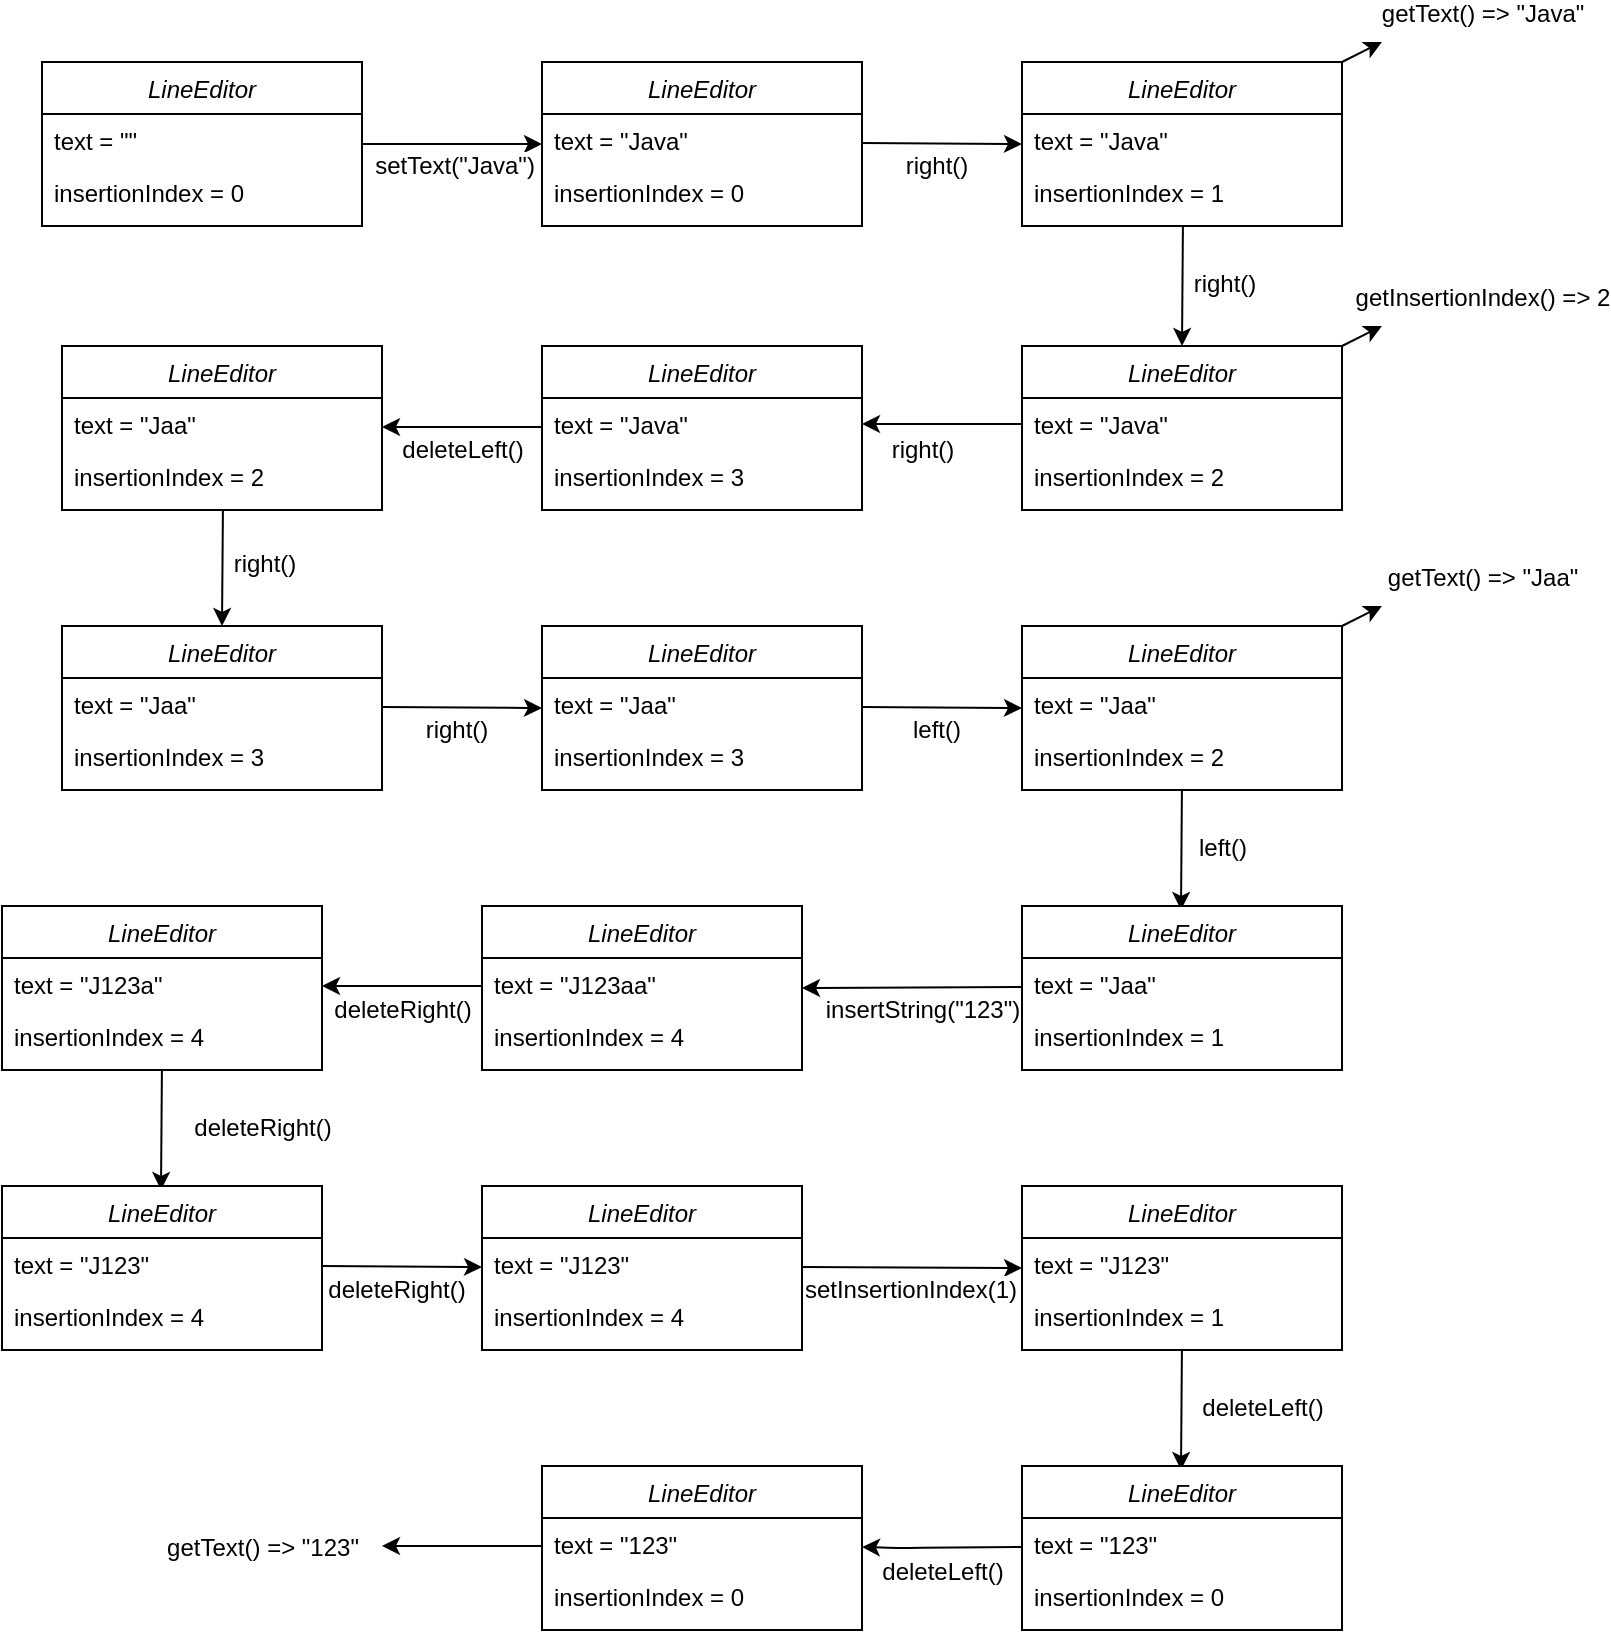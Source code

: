 <mxfile version="12.5.4" type="device"><diagram id="C5RBs43oDa-KdzZeNtuy" name="Page-1"><mxGraphModel dx="828" dy="459" grid="1" gridSize="10" guides="1" tooltips="1" connect="1" arrows="1" fold="1" page="1" pageScale="1" pageWidth="827" pageHeight="1169" math="0" shadow="0"><root><mxCell id="WIyWlLk6GJQsqaUBKTNV-0"/><mxCell id="WIyWlLk6GJQsqaUBKTNV-1" parent="WIyWlLk6GJQsqaUBKTNV-0"/><mxCell id="zkfFHV4jXpPFQw0GAbJ--0" value="LineEditor" style="swimlane;fontStyle=2;align=center;verticalAlign=top;childLayout=stackLayout;horizontal=1;startSize=26;horizontalStack=0;resizeParent=1;resizeLast=0;collapsible=1;marginBottom=0;rounded=0;shadow=0;strokeWidth=1;" parent="WIyWlLk6GJQsqaUBKTNV-1" vertex="1"><mxGeometry x="70" y="38" width="160" height="82" as="geometry"><mxRectangle x="230" y="140" width="160" height="26" as="alternateBounds"/></mxGeometry></mxCell><mxCell id="zkfFHV4jXpPFQw0GAbJ--1" value="text = &quot;&quot;" style="text;align=left;verticalAlign=top;spacingLeft=4;spacingRight=4;overflow=hidden;rotatable=0;points=[[0,0.5],[1,0.5]];portConstraint=eastwest;" parent="zkfFHV4jXpPFQw0GAbJ--0" vertex="1"><mxGeometry y="26" width="160" height="26" as="geometry"/></mxCell><mxCell id="zkfFHV4jXpPFQw0GAbJ--2" value="insertionIndex = 0" style="text;align=left;verticalAlign=top;spacingLeft=4;spacingRight=4;overflow=hidden;rotatable=0;points=[[0,0.5],[1,0.5]];portConstraint=eastwest;rounded=0;shadow=0;html=0;" parent="zkfFHV4jXpPFQw0GAbJ--0" vertex="1"><mxGeometry y="52" width="160" height="26" as="geometry"/></mxCell><mxCell id="HQ1zm5cCcjOTOT9mQsfW-100" value="" style="endArrow=classic;html=1;" edge="1" parent="WIyWlLk6GJQsqaUBKTNV-1"><mxGeometry width="50" height="50" relative="1" as="geometry"><mxPoint x="230" y="79" as="sourcePoint"/><mxPoint x="320" y="79" as="targetPoint"/></mxGeometry></mxCell><mxCell id="HQ1zm5cCcjOTOT9mQsfW-101" value="setText(&quot;Java&quot;)" style="text;html=1;align=center;verticalAlign=middle;resizable=0;points=[];labelBackgroundColor=#ffffff;" vertex="1" connectable="0" parent="HQ1zm5cCcjOTOT9mQsfW-100"><mxGeometry x="0.22" y="-4" relative="1" as="geometry"><mxPoint x="-9" y="7" as="offset"/></mxGeometry></mxCell><mxCell id="HQ1zm5cCcjOTOT9mQsfW-128" value="LineEditor" style="swimlane;fontStyle=2;align=center;verticalAlign=top;childLayout=stackLayout;horizontal=1;startSize=26;horizontalStack=0;resizeParent=1;resizeLast=0;collapsible=1;marginBottom=0;rounded=0;shadow=0;strokeWidth=1;" vertex="1" parent="WIyWlLk6GJQsqaUBKTNV-1"><mxGeometry x="320" y="38" width="160" height="82" as="geometry"><mxRectangle x="230" y="140" width="160" height="26" as="alternateBounds"/></mxGeometry></mxCell><mxCell id="HQ1zm5cCcjOTOT9mQsfW-129" value="text = &quot;Java&quot;" style="text;align=left;verticalAlign=top;spacingLeft=4;spacingRight=4;overflow=hidden;rotatable=0;points=[[0,0.5],[1,0.5]];portConstraint=eastwest;" vertex="1" parent="HQ1zm5cCcjOTOT9mQsfW-128"><mxGeometry y="26" width="160" height="26" as="geometry"/></mxCell><mxCell id="HQ1zm5cCcjOTOT9mQsfW-130" value="insertionIndex = 0" style="text;align=left;verticalAlign=top;spacingLeft=4;spacingRight=4;overflow=hidden;rotatable=0;points=[[0,0.5],[1,0.5]];portConstraint=eastwest;rounded=0;shadow=0;html=0;" vertex="1" parent="HQ1zm5cCcjOTOT9mQsfW-128"><mxGeometry y="52" width="160" height="26" as="geometry"/></mxCell><mxCell id="HQ1zm5cCcjOTOT9mQsfW-131" value="" style="endArrow=classic;html=1;exitX=1;exitY=0.231;exitDx=0;exitDy=0;exitPerimeter=0;" edge="1" parent="WIyWlLk6GJQsqaUBKTNV-1"><mxGeometry width="50" height="50" relative="1" as="geometry"><mxPoint x="480" y="78.496" as="sourcePoint"/><mxPoint x="560" y="79" as="targetPoint"/></mxGeometry></mxCell><mxCell id="HQ1zm5cCcjOTOT9mQsfW-132" value="right()" style="text;html=1;align=center;verticalAlign=middle;resizable=0;points=[];labelBackgroundColor=#ffffff;" vertex="1" connectable="0" parent="HQ1zm5cCcjOTOT9mQsfW-131"><mxGeometry x="0.22" y="-4" relative="1" as="geometry"><mxPoint x="-11.99" y="7.19" as="offset"/></mxGeometry></mxCell><mxCell id="HQ1zm5cCcjOTOT9mQsfW-133" value="LineEditor" style="swimlane;fontStyle=2;align=center;verticalAlign=top;childLayout=stackLayout;horizontal=1;startSize=26;horizontalStack=0;resizeParent=1;resizeLast=0;collapsible=1;marginBottom=0;rounded=0;shadow=0;strokeWidth=1;" vertex="1" parent="WIyWlLk6GJQsqaUBKTNV-1"><mxGeometry x="560" y="38" width="160" height="82" as="geometry"><mxRectangle x="230" y="140" width="160" height="26" as="alternateBounds"/></mxGeometry></mxCell><mxCell id="HQ1zm5cCcjOTOT9mQsfW-134" value="text = &quot;Java&quot;" style="text;align=left;verticalAlign=top;spacingLeft=4;spacingRight=4;overflow=hidden;rotatable=0;points=[[0,0.5],[1,0.5]];portConstraint=eastwest;" vertex="1" parent="HQ1zm5cCcjOTOT9mQsfW-133"><mxGeometry y="26" width="160" height="26" as="geometry"/></mxCell><mxCell id="HQ1zm5cCcjOTOT9mQsfW-135" value="insertionIndex = 1" style="text;align=left;verticalAlign=top;spacingLeft=4;spacingRight=4;overflow=hidden;rotatable=0;points=[[0,0.5],[1,0.5]];portConstraint=eastwest;rounded=0;shadow=0;html=0;" vertex="1" parent="HQ1zm5cCcjOTOT9mQsfW-133"><mxGeometry y="52" width="160" height="26" as="geometry"/></mxCell><mxCell id="HQ1zm5cCcjOTOT9mQsfW-136" value="" style="endArrow=classic;html=1;exitX=0.506;exitY=1.077;exitDx=0;exitDy=0;exitPerimeter=0;entryX=0.5;entryY=0;entryDx=0;entryDy=0;" edge="1" parent="WIyWlLk6GJQsqaUBKTNV-1" target="HQ1zm5cCcjOTOT9mQsfW-138"><mxGeometry width="50" height="50" relative="1" as="geometry"><mxPoint x="640.46" y="120.002" as="sourcePoint"/><mxPoint x="640" y="182" as="targetPoint"/></mxGeometry></mxCell><mxCell id="HQ1zm5cCcjOTOT9mQsfW-137" value="right()" style="text;html=1;align=center;verticalAlign=middle;resizable=0;points=[];labelBackgroundColor=#ffffff;" vertex="1" connectable="0" parent="HQ1zm5cCcjOTOT9mQsfW-136"><mxGeometry x="0.42" y="-1" relative="1" as="geometry"><mxPoint x="21.22" y="-13.98" as="offset"/></mxGeometry></mxCell><mxCell id="HQ1zm5cCcjOTOT9mQsfW-138" value="LineEditor" style="swimlane;fontStyle=2;align=center;verticalAlign=top;childLayout=stackLayout;horizontal=1;startSize=26;horizontalStack=0;resizeParent=1;resizeLast=0;collapsible=1;marginBottom=0;rounded=0;shadow=0;strokeWidth=1;" vertex="1" parent="WIyWlLk6GJQsqaUBKTNV-1"><mxGeometry x="560" y="180" width="160" height="82" as="geometry"><mxRectangle x="230" y="140" width="160" height="26" as="alternateBounds"/></mxGeometry></mxCell><mxCell id="HQ1zm5cCcjOTOT9mQsfW-139" value="text = &quot;Java&quot;" style="text;align=left;verticalAlign=top;spacingLeft=4;spacingRight=4;overflow=hidden;rotatable=0;points=[[0,0.5],[1,0.5]];portConstraint=eastwest;" vertex="1" parent="HQ1zm5cCcjOTOT9mQsfW-138"><mxGeometry y="26" width="160" height="26" as="geometry"/></mxCell><mxCell id="HQ1zm5cCcjOTOT9mQsfW-140" value="insertionIndex = 2" style="text;align=left;verticalAlign=top;spacingLeft=4;spacingRight=4;overflow=hidden;rotatable=0;points=[[0,0.5],[1,0.5]];portConstraint=eastwest;rounded=0;shadow=0;html=0;" vertex="1" parent="HQ1zm5cCcjOTOT9mQsfW-138"><mxGeometry y="52" width="160" height="26" as="geometry"/></mxCell><mxCell id="HQ1zm5cCcjOTOT9mQsfW-141" value="" style="endArrow=classic;html=1;exitX=0;exitY=0.5;exitDx=0;exitDy=0;entryX=1;entryY=0.5;entryDx=0;entryDy=0;" edge="1" parent="WIyWlLk6GJQsqaUBKTNV-1" source="HQ1zm5cCcjOTOT9mQsfW-139" target="HQ1zm5cCcjOTOT9mQsfW-144"><mxGeometry width="50" height="50" relative="1" as="geometry"><mxPoint x="440" y="159.996" as="sourcePoint"/><mxPoint x="520" y="170" as="targetPoint"/></mxGeometry></mxCell><mxCell id="HQ1zm5cCcjOTOT9mQsfW-142" value="right()" style="text;html=1;align=center;verticalAlign=middle;resizable=0;points=[];labelBackgroundColor=#ffffff;" vertex="1" connectable="0" parent="HQ1zm5cCcjOTOT9mQsfW-141"><mxGeometry x="0.22" y="-4" relative="1" as="geometry"><mxPoint x="-0.95" y="16.39" as="offset"/></mxGeometry></mxCell><mxCell id="HQ1zm5cCcjOTOT9mQsfW-143" value="LineEditor" style="swimlane;fontStyle=2;align=center;verticalAlign=top;childLayout=stackLayout;horizontal=1;startSize=26;horizontalStack=0;resizeParent=1;resizeLast=0;collapsible=1;marginBottom=0;rounded=0;shadow=0;strokeWidth=1;" vertex="1" parent="WIyWlLk6GJQsqaUBKTNV-1"><mxGeometry x="320" y="180" width="160" height="82" as="geometry"><mxRectangle x="230" y="140" width="160" height="26" as="alternateBounds"/></mxGeometry></mxCell><mxCell id="HQ1zm5cCcjOTOT9mQsfW-144" value="text = &quot;Java&quot;" style="text;align=left;verticalAlign=top;spacingLeft=4;spacingRight=4;overflow=hidden;rotatable=0;points=[[0,0.5],[1,0.5]];portConstraint=eastwest;" vertex="1" parent="HQ1zm5cCcjOTOT9mQsfW-143"><mxGeometry y="26" width="160" height="26" as="geometry"/></mxCell><mxCell id="HQ1zm5cCcjOTOT9mQsfW-145" value="insertionIndex = 3" style="text;align=left;verticalAlign=top;spacingLeft=4;spacingRight=4;overflow=hidden;rotatable=0;points=[[0,0.5],[1,0.5]];portConstraint=eastwest;rounded=0;shadow=0;html=0;" vertex="1" parent="HQ1zm5cCcjOTOT9mQsfW-143"><mxGeometry y="52" width="160" height="26" as="geometry"/></mxCell><mxCell id="HQ1zm5cCcjOTOT9mQsfW-146" value="" style="endArrow=classic;html=1;exitX=0;exitY=0.5;exitDx=0;exitDy=0;entryX=1;entryY=0.5;entryDx=0;entryDy=0;" edge="1" parent="WIyWlLk6GJQsqaUBKTNV-1"><mxGeometry width="50" height="50" relative="1" as="geometry"><mxPoint x="320" y="220.5" as="sourcePoint"/><mxPoint x="240" y="220.5" as="targetPoint"/></mxGeometry></mxCell><mxCell id="HQ1zm5cCcjOTOT9mQsfW-147" value="deleteLeft()" style="text;html=1;align=center;verticalAlign=middle;resizable=0;points=[];labelBackgroundColor=#ffffff;" vertex="1" connectable="0" parent="HQ1zm5cCcjOTOT9mQsfW-146"><mxGeometry x="0.22" y="-4" relative="1" as="geometry"><mxPoint x="9.0" y="15.5" as="offset"/></mxGeometry></mxCell><mxCell id="HQ1zm5cCcjOTOT9mQsfW-148" value="LineEditor" style="swimlane;fontStyle=2;align=center;verticalAlign=top;childLayout=stackLayout;horizontal=1;startSize=26;horizontalStack=0;resizeParent=1;resizeLast=0;collapsible=1;marginBottom=0;rounded=0;shadow=0;strokeWidth=1;" vertex="1" parent="WIyWlLk6GJQsqaUBKTNV-1"><mxGeometry x="80" y="180" width="160" height="82" as="geometry"><mxRectangle x="230" y="140" width="160" height="26" as="alternateBounds"/></mxGeometry></mxCell><mxCell id="HQ1zm5cCcjOTOT9mQsfW-149" value="text = &quot;Jaa&quot;" style="text;align=left;verticalAlign=top;spacingLeft=4;spacingRight=4;overflow=hidden;rotatable=0;points=[[0,0.5],[1,0.5]];portConstraint=eastwest;" vertex="1" parent="HQ1zm5cCcjOTOT9mQsfW-148"><mxGeometry y="26" width="160" height="26" as="geometry"/></mxCell><mxCell id="HQ1zm5cCcjOTOT9mQsfW-150" value="insertionIndex = 2" style="text;align=left;verticalAlign=top;spacingLeft=4;spacingRight=4;overflow=hidden;rotatable=0;points=[[0,0.5],[1,0.5]];portConstraint=eastwest;rounded=0;shadow=0;html=0;" vertex="1" parent="HQ1zm5cCcjOTOT9mQsfW-148"><mxGeometry y="52" width="160" height="26" as="geometry"/></mxCell><mxCell id="HQ1zm5cCcjOTOT9mQsfW-151" value="" style="endArrow=classic;html=1;exitX=0.506;exitY=1.077;exitDx=0;exitDy=0;exitPerimeter=0;entryX=0.5;entryY=0;entryDx=0;entryDy=0;" edge="1" parent="WIyWlLk6GJQsqaUBKTNV-1" target="HQ1zm5cCcjOTOT9mQsfW-153"><mxGeometry width="50" height="50" relative="1" as="geometry"><mxPoint x="160.46" y="262.002" as="sourcePoint"/><mxPoint x="159.5" y="324" as="targetPoint"/></mxGeometry></mxCell><mxCell id="HQ1zm5cCcjOTOT9mQsfW-152" value="right()" style="text;html=1;align=center;verticalAlign=middle;resizable=0;points=[];labelBackgroundColor=#ffffff;" vertex="1" connectable="0" parent="HQ1zm5cCcjOTOT9mQsfW-151"><mxGeometry x="0.42" y="-1" relative="1" as="geometry"><mxPoint x="21.22" y="-13.98" as="offset"/></mxGeometry></mxCell><mxCell id="HQ1zm5cCcjOTOT9mQsfW-153" value="LineEditor" style="swimlane;fontStyle=2;align=center;verticalAlign=top;childLayout=stackLayout;horizontal=1;startSize=26;horizontalStack=0;resizeParent=1;resizeLast=0;collapsible=1;marginBottom=0;rounded=0;shadow=0;strokeWidth=1;" vertex="1" parent="WIyWlLk6GJQsqaUBKTNV-1"><mxGeometry x="80" y="320" width="160" height="82" as="geometry"><mxRectangle x="230" y="140" width="160" height="26" as="alternateBounds"/></mxGeometry></mxCell><mxCell id="HQ1zm5cCcjOTOT9mQsfW-154" value="text = &quot;Jaa&quot;" style="text;align=left;verticalAlign=top;spacingLeft=4;spacingRight=4;overflow=hidden;rotatable=0;points=[[0,0.5],[1,0.5]];portConstraint=eastwest;" vertex="1" parent="HQ1zm5cCcjOTOT9mQsfW-153"><mxGeometry y="26" width="160" height="26" as="geometry"/></mxCell><mxCell id="HQ1zm5cCcjOTOT9mQsfW-155" value="insertionIndex = 3" style="text;align=left;verticalAlign=top;spacingLeft=4;spacingRight=4;overflow=hidden;rotatable=0;points=[[0,0.5],[1,0.5]];portConstraint=eastwest;rounded=0;shadow=0;html=0;" vertex="1" parent="HQ1zm5cCcjOTOT9mQsfW-153"><mxGeometry y="52" width="160" height="26" as="geometry"/></mxCell><mxCell id="HQ1zm5cCcjOTOT9mQsfW-156" value="" style="endArrow=classic;html=1;exitX=1;exitY=0.231;exitDx=0;exitDy=0;exitPerimeter=0;" edge="1" parent="WIyWlLk6GJQsqaUBKTNV-1"><mxGeometry width="50" height="50" relative="1" as="geometry"><mxPoint x="240" y="360.496" as="sourcePoint"/><mxPoint x="320" y="361" as="targetPoint"/></mxGeometry></mxCell><mxCell id="HQ1zm5cCcjOTOT9mQsfW-157" value="right()" style="text;html=1;align=center;verticalAlign=middle;resizable=0;points=[];labelBackgroundColor=#ffffff;" vertex="1" connectable="0" parent="HQ1zm5cCcjOTOT9mQsfW-156"><mxGeometry x="0.22" y="-4" relative="1" as="geometry"><mxPoint x="-11.99" y="7.19" as="offset"/></mxGeometry></mxCell><mxCell id="HQ1zm5cCcjOTOT9mQsfW-158" value="LineEditor" style="swimlane;fontStyle=2;align=center;verticalAlign=top;childLayout=stackLayout;horizontal=1;startSize=26;horizontalStack=0;resizeParent=1;resizeLast=0;collapsible=1;marginBottom=0;rounded=0;shadow=0;strokeWidth=1;" vertex="1" parent="WIyWlLk6GJQsqaUBKTNV-1"><mxGeometry x="320" y="320" width="160" height="82" as="geometry"><mxRectangle x="230" y="140" width="160" height="26" as="alternateBounds"/></mxGeometry></mxCell><mxCell id="HQ1zm5cCcjOTOT9mQsfW-159" value="text = &quot;Jaa&quot;" style="text;align=left;verticalAlign=top;spacingLeft=4;spacingRight=4;overflow=hidden;rotatable=0;points=[[0,0.5],[1,0.5]];portConstraint=eastwest;" vertex="1" parent="HQ1zm5cCcjOTOT9mQsfW-158"><mxGeometry y="26" width="160" height="26" as="geometry"/></mxCell><mxCell id="HQ1zm5cCcjOTOT9mQsfW-160" value="insertionIndex = 3" style="text;align=left;verticalAlign=top;spacingLeft=4;spacingRight=4;overflow=hidden;rotatable=0;points=[[0,0.5],[1,0.5]];portConstraint=eastwest;rounded=0;shadow=0;html=0;" vertex="1" parent="HQ1zm5cCcjOTOT9mQsfW-158"><mxGeometry y="52" width="160" height="26" as="geometry"/></mxCell><mxCell id="HQ1zm5cCcjOTOT9mQsfW-161" value="" style="endArrow=classic;html=1;exitX=1;exitY=0.231;exitDx=0;exitDy=0;exitPerimeter=0;" edge="1" parent="WIyWlLk6GJQsqaUBKTNV-1"><mxGeometry width="50" height="50" relative="1" as="geometry"><mxPoint x="480" y="360.496" as="sourcePoint"/><mxPoint x="560" y="361" as="targetPoint"/></mxGeometry></mxCell><mxCell id="HQ1zm5cCcjOTOT9mQsfW-162" value="left()" style="text;html=1;align=center;verticalAlign=middle;resizable=0;points=[];labelBackgroundColor=#ffffff;" vertex="1" connectable="0" parent="HQ1zm5cCcjOTOT9mQsfW-161"><mxGeometry x="0.22" y="-4" relative="1" as="geometry"><mxPoint x="-11.99" y="7.19" as="offset"/></mxGeometry></mxCell><mxCell id="HQ1zm5cCcjOTOT9mQsfW-163" value="LineEditor" style="swimlane;fontStyle=2;align=center;verticalAlign=top;childLayout=stackLayout;horizontal=1;startSize=26;horizontalStack=0;resizeParent=1;resizeLast=0;collapsible=1;marginBottom=0;rounded=0;shadow=0;strokeWidth=1;" vertex="1" parent="WIyWlLk6GJQsqaUBKTNV-1"><mxGeometry x="560" y="320" width="160" height="82" as="geometry"><mxRectangle x="230" y="140" width="160" height="26" as="alternateBounds"/></mxGeometry></mxCell><mxCell id="HQ1zm5cCcjOTOT9mQsfW-164" value="text = &quot;Jaa&quot;" style="text;align=left;verticalAlign=top;spacingLeft=4;spacingRight=4;overflow=hidden;rotatable=0;points=[[0,0.5],[1,0.5]];portConstraint=eastwest;" vertex="1" parent="HQ1zm5cCcjOTOT9mQsfW-163"><mxGeometry y="26" width="160" height="26" as="geometry"/></mxCell><mxCell id="HQ1zm5cCcjOTOT9mQsfW-165" value="insertionIndex = 2" style="text;align=left;verticalAlign=top;spacingLeft=4;spacingRight=4;overflow=hidden;rotatable=0;points=[[0,0.5],[1,0.5]];portConstraint=eastwest;rounded=0;shadow=0;html=0;" vertex="1" parent="HQ1zm5cCcjOTOT9mQsfW-163"><mxGeometry y="52" width="160" height="26" as="geometry"/></mxCell><mxCell id="HQ1zm5cCcjOTOT9mQsfW-166" value="" style="endArrow=classic;html=1;exitX=0.506;exitY=1.077;exitDx=0;exitDy=0;exitPerimeter=0;entryX=0.5;entryY=0;entryDx=0;entryDy=0;" edge="1" parent="WIyWlLk6GJQsqaUBKTNV-1"><mxGeometry width="50" height="50" relative="1" as="geometry"><mxPoint x="639.96" y="402.002" as="sourcePoint"/><mxPoint x="639.5" y="462" as="targetPoint"/></mxGeometry></mxCell><mxCell id="HQ1zm5cCcjOTOT9mQsfW-167" value="left()" style="text;html=1;align=center;verticalAlign=middle;resizable=0;points=[];labelBackgroundColor=#ffffff;" vertex="1" connectable="0" parent="HQ1zm5cCcjOTOT9mQsfW-166"><mxGeometry x="0.42" y="-1" relative="1" as="geometry"><mxPoint x="21.22" y="-13.98" as="offset"/></mxGeometry></mxCell><mxCell id="HQ1zm5cCcjOTOT9mQsfW-168" value="LineEditor" style="swimlane;fontStyle=2;align=center;verticalAlign=top;childLayout=stackLayout;horizontal=1;startSize=26;horizontalStack=0;resizeParent=1;resizeLast=0;collapsible=1;marginBottom=0;rounded=0;shadow=0;strokeWidth=1;" vertex="1" parent="WIyWlLk6GJQsqaUBKTNV-1"><mxGeometry x="560" y="460" width="160" height="82" as="geometry"><mxRectangle x="230" y="140" width="160" height="26" as="alternateBounds"/></mxGeometry></mxCell><mxCell id="HQ1zm5cCcjOTOT9mQsfW-169" value="text = &quot;Jaa&quot;" style="text;align=left;verticalAlign=top;spacingLeft=4;spacingRight=4;overflow=hidden;rotatable=0;points=[[0,0.5],[1,0.5]];portConstraint=eastwest;" vertex="1" parent="HQ1zm5cCcjOTOT9mQsfW-168"><mxGeometry y="26" width="160" height="26" as="geometry"/></mxCell><mxCell id="HQ1zm5cCcjOTOT9mQsfW-170" value="insertionIndex = 1" style="text;align=left;verticalAlign=top;spacingLeft=4;spacingRight=4;overflow=hidden;rotatable=0;points=[[0,0.5],[1,0.5]];portConstraint=eastwest;rounded=0;shadow=0;html=0;" vertex="1" parent="HQ1zm5cCcjOTOT9mQsfW-168"><mxGeometry y="52" width="160" height="26" as="geometry"/></mxCell><mxCell id="HQ1zm5cCcjOTOT9mQsfW-171" value="" style="endArrow=classic;html=1;exitX=0;exitY=0.5;exitDx=0;exitDy=0;" edge="1" parent="WIyWlLk6GJQsqaUBKTNV-1"><mxGeometry width="50" height="50" relative="1" as="geometry"><mxPoint x="560" y="500.5" as="sourcePoint"/><mxPoint x="450" y="501" as="targetPoint"/></mxGeometry></mxCell><mxCell id="HQ1zm5cCcjOTOT9mQsfW-172" value="insertString(&quot;123&quot;)" style="text;html=1;align=center;verticalAlign=middle;resizable=0;points=[];labelBackgroundColor=#ffffff;" vertex="1" connectable="0" parent="HQ1zm5cCcjOTOT9mQsfW-171"><mxGeometry x="0.22" y="-4" relative="1" as="geometry"><mxPoint x="17.02" y="15.2" as="offset"/></mxGeometry></mxCell><mxCell id="HQ1zm5cCcjOTOT9mQsfW-173" value="LineEditor" style="swimlane;fontStyle=2;align=center;verticalAlign=top;childLayout=stackLayout;horizontal=1;startSize=26;horizontalStack=0;resizeParent=1;resizeLast=0;collapsible=1;marginBottom=0;rounded=0;shadow=0;strokeWidth=1;" vertex="1" parent="WIyWlLk6GJQsqaUBKTNV-1"><mxGeometry x="290" y="460" width="160" height="82" as="geometry"><mxRectangle x="230" y="140" width="160" height="26" as="alternateBounds"/></mxGeometry></mxCell><mxCell id="HQ1zm5cCcjOTOT9mQsfW-174" value="text = &quot;J123aa&quot;" style="text;align=left;verticalAlign=top;spacingLeft=4;spacingRight=4;overflow=hidden;rotatable=0;points=[[0,0.5],[1,0.5]];portConstraint=eastwest;" vertex="1" parent="HQ1zm5cCcjOTOT9mQsfW-173"><mxGeometry y="26" width="160" height="26" as="geometry"/></mxCell><mxCell id="HQ1zm5cCcjOTOT9mQsfW-175" value="insertionIndex = 4" style="text;align=left;verticalAlign=top;spacingLeft=4;spacingRight=4;overflow=hidden;rotatable=0;points=[[0,0.5],[1,0.5]];portConstraint=eastwest;rounded=0;shadow=0;html=0;" vertex="1" parent="HQ1zm5cCcjOTOT9mQsfW-173"><mxGeometry y="52" width="160" height="26" as="geometry"/></mxCell><mxCell id="HQ1zm5cCcjOTOT9mQsfW-176" value="" style="endArrow=classic;html=1;exitX=0;exitY=0.5;exitDx=0;exitDy=0;entryX=1;entryY=0.5;entryDx=0;entryDy=0;" edge="1" parent="WIyWlLk6GJQsqaUBKTNV-1"><mxGeometry width="50" height="50" relative="1" as="geometry"><mxPoint x="290" y="500" as="sourcePoint"/><mxPoint x="210" y="500" as="targetPoint"/></mxGeometry></mxCell><mxCell id="HQ1zm5cCcjOTOT9mQsfW-177" value="deleteRight()" style="text;html=1;align=center;verticalAlign=middle;resizable=0;points=[];labelBackgroundColor=#ffffff;" vertex="1" connectable="0" parent="HQ1zm5cCcjOTOT9mQsfW-176"><mxGeometry x="0.22" y="-4" relative="1" as="geometry"><mxPoint x="9.0" y="16" as="offset"/></mxGeometry></mxCell><mxCell id="HQ1zm5cCcjOTOT9mQsfW-178" value="LineEditor" style="swimlane;fontStyle=2;align=center;verticalAlign=top;childLayout=stackLayout;horizontal=1;startSize=26;horizontalStack=0;resizeParent=1;resizeLast=0;collapsible=1;marginBottom=0;rounded=0;shadow=0;strokeWidth=1;" vertex="1" parent="WIyWlLk6GJQsqaUBKTNV-1"><mxGeometry x="50" y="460" width="160" height="82" as="geometry"><mxRectangle x="230" y="140" width="160" height="26" as="alternateBounds"/></mxGeometry></mxCell><mxCell id="HQ1zm5cCcjOTOT9mQsfW-179" value="text = &quot;J123a&quot;" style="text;align=left;verticalAlign=top;spacingLeft=4;spacingRight=4;overflow=hidden;rotatable=0;points=[[0,0.5],[1,0.5]];portConstraint=eastwest;" vertex="1" parent="HQ1zm5cCcjOTOT9mQsfW-178"><mxGeometry y="26" width="160" height="26" as="geometry"/></mxCell><mxCell id="HQ1zm5cCcjOTOT9mQsfW-180" value="insertionIndex = 4" style="text;align=left;verticalAlign=top;spacingLeft=4;spacingRight=4;overflow=hidden;rotatable=0;points=[[0,0.5],[1,0.5]];portConstraint=eastwest;rounded=0;shadow=0;html=0;" vertex="1" parent="HQ1zm5cCcjOTOT9mQsfW-178"><mxGeometry y="52" width="160" height="26" as="geometry"/></mxCell><mxCell id="HQ1zm5cCcjOTOT9mQsfW-181" value="" style="endArrow=classic;html=1;exitX=0.506;exitY=1.077;exitDx=0;exitDy=0;exitPerimeter=0;entryX=0.5;entryY=0;entryDx=0;entryDy=0;" edge="1" parent="WIyWlLk6GJQsqaUBKTNV-1"><mxGeometry width="50" height="50" relative="1" as="geometry"><mxPoint x="129.96" y="542.002" as="sourcePoint"/><mxPoint x="129.5" y="602" as="targetPoint"/></mxGeometry></mxCell><mxCell id="HQ1zm5cCcjOTOT9mQsfW-182" value="deleteRight()" style="text;html=1;align=center;verticalAlign=middle;resizable=0;points=[];labelBackgroundColor=#ffffff;" vertex="1" connectable="0" parent="HQ1zm5cCcjOTOT9mQsfW-181"><mxGeometry x="0.42" y="-1" relative="1" as="geometry"><mxPoint x="51.37" y="-13.98" as="offset"/></mxGeometry></mxCell><mxCell id="HQ1zm5cCcjOTOT9mQsfW-183" value="LineEditor" style="swimlane;fontStyle=2;align=center;verticalAlign=top;childLayout=stackLayout;horizontal=1;startSize=26;horizontalStack=0;resizeParent=1;resizeLast=0;collapsible=1;marginBottom=0;rounded=0;shadow=0;strokeWidth=1;" vertex="1" parent="WIyWlLk6GJQsqaUBKTNV-1"><mxGeometry x="50" y="600" width="160" height="82" as="geometry"><mxRectangle x="230" y="140" width="160" height="26" as="alternateBounds"/></mxGeometry></mxCell><mxCell id="HQ1zm5cCcjOTOT9mQsfW-184" value="text = &quot;J123&quot;" style="text;align=left;verticalAlign=top;spacingLeft=4;spacingRight=4;overflow=hidden;rotatable=0;points=[[0,0.5],[1,0.5]];portConstraint=eastwest;" vertex="1" parent="HQ1zm5cCcjOTOT9mQsfW-183"><mxGeometry y="26" width="160" height="26" as="geometry"/></mxCell><mxCell id="HQ1zm5cCcjOTOT9mQsfW-185" value="insertionIndex = 4" style="text;align=left;verticalAlign=top;spacingLeft=4;spacingRight=4;overflow=hidden;rotatable=0;points=[[0,0.5],[1,0.5]];portConstraint=eastwest;rounded=0;shadow=0;html=0;" vertex="1" parent="HQ1zm5cCcjOTOT9mQsfW-183"><mxGeometry y="52" width="160" height="26" as="geometry"/></mxCell><mxCell id="HQ1zm5cCcjOTOT9mQsfW-186" value="" style="endArrow=classic;html=1;exitX=1;exitY=0.231;exitDx=0;exitDy=0;exitPerimeter=0;" edge="1" parent="WIyWlLk6GJQsqaUBKTNV-1"><mxGeometry width="50" height="50" relative="1" as="geometry"><mxPoint x="210" y="639.996" as="sourcePoint"/><mxPoint x="290" y="640.5" as="targetPoint"/></mxGeometry></mxCell><mxCell id="HQ1zm5cCcjOTOT9mQsfW-187" value="deleteRight()" style="text;html=1;align=center;verticalAlign=middle;resizable=0;points=[];labelBackgroundColor=#ffffff;" vertex="1" connectable="0" parent="HQ1zm5cCcjOTOT9mQsfW-186"><mxGeometry x="0.22" y="-4" relative="1" as="geometry"><mxPoint x="-11.99" y="7.19" as="offset"/></mxGeometry></mxCell><mxCell id="HQ1zm5cCcjOTOT9mQsfW-188" value="LineEditor" style="swimlane;fontStyle=2;align=center;verticalAlign=top;childLayout=stackLayout;horizontal=1;startSize=26;horizontalStack=0;resizeParent=1;resizeLast=0;collapsible=1;marginBottom=0;rounded=0;shadow=0;strokeWidth=1;" vertex="1" parent="WIyWlLk6GJQsqaUBKTNV-1"><mxGeometry x="290" y="600" width="160" height="82" as="geometry"><mxRectangle x="230" y="140" width="160" height="26" as="alternateBounds"/></mxGeometry></mxCell><mxCell id="HQ1zm5cCcjOTOT9mQsfW-189" value="text = &quot;J123&quot;" style="text;align=left;verticalAlign=top;spacingLeft=4;spacingRight=4;overflow=hidden;rotatable=0;points=[[0,0.5],[1,0.5]];portConstraint=eastwest;" vertex="1" parent="HQ1zm5cCcjOTOT9mQsfW-188"><mxGeometry y="26" width="160" height="26" as="geometry"/></mxCell><mxCell id="HQ1zm5cCcjOTOT9mQsfW-190" value="insertionIndex = 4" style="text;align=left;verticalAlign=top;spacingLeft=4;spacingRight=4;overflow=hidden;rotatable=0;points=[[0,0.5],[1,0.5]];portConstraint=eastwest;rounded=0;shadow=0;html=0;" vertex="1" parent="HQ1zm5cCcjOTOT9mQsfW-188"><mxGeometry y="52" width="160" height="26" as="geometry"/></mxCell><mxCell id="HQ1zm5cCcjOTOT9mQsfW-191" value="" style="endArrow=classic;html=1;exitX=1;exitY=0.231;exitDx=0;exitDy=0;exitPerimeter=0;" edge="1" parent="WIyWlLk6GJQsqaUBKTNV-1"><mxGeometry width="50" height="50" relative="1" as="geometry"><mxPoint x="450" y="640.496" as="sourcePoint"/><mxPoint x="560" y="641" as="targetPoint"/></mxGeometry></mxCell><mxCell id="HQ1zm5cCcjOTOT9mQsfW-192" value="setInsertionIndex(1)" style="text;html=1;align=center;verticalAlign=middle;resizable=0;points=[];labelBackgroundColor=#ffffff;" vertex="1" connectable="0" parent="HQ1zm5cCcjOTOT9mQsfW-191"><mxGeometry x="0.22" y="-4" relative="1" as="geometry"><mxPoint x="-12.98" y="7.2" as="offset"/></mxGeometry></mxCell><mxCell id="HQ1zm5cCcjOTOT9mQsfW-193" value="LineEditor" style="swimlane;fontStyle=2;align=center;verticalAlign=top;childLayout=stackLayout;horizontal=1;startSize=26;horizontalStack=0;resizeParent=1;resizeLast=0;collapsible=1;marginBottom=0;rounded=0;shadow=0;strokeWidth=1;" vertex="1" parent="WIyWlLk6GJQsqaUBKTNV-1"><mxGeometry x="560" y="600" width="160" height="82" as="geometry"><mxRectangle x="230" y="140" width="160" height="26" as="alternateBounds"/></mxGeometry></mxCell><mxCell id="HQ1zm5cCcjOTOT9mQsfW-194" value="text = &quot;J123&quot;" style="text;align=left;verticalAlign=top;spacingLeft=4;spacingRight=4;overflow=hidden;rotatable=0;points=[[0,0.5],[1,0.5]];portConstraint=eastwest;" vertex="1" parent="HQ1zm5cCcjOTOT9mQsfW-193"><mxGeometry y="26" width="160" height="26" as="geometry"/></mxCell><mxCell id="HQ1zm5cCcjOTOT9mQsfW-195" value="insertionIndex = 1" style="text;align=left;verticalAlign=top;spacingLeft=4;spacingRight=4;overflow=hidden;rotatable=0;points=[[0,0.5],[1,0.5]];portConstraint=eastwest;rounded=0;shadow=0;html=0;" vertex="1" parent="HQ1zm5cCcjOTOT9mQsfW-193"><mxGeometry y="52" width="160" height="26" as="geometry"/></mxCell><mxCell id="HQ1zm5cCcjOTOT9mQsfW-196" value="" style="endArrow=classic;html=1;exitX=0.506;exitY=1.077;exitDx=0;exitDy=0;exitPerimeter=0;entryX=0.5;entryY=0;entryDx=0;entryDy=0;" edge="1" parent="WIyWlLk6GJQsqaUBKTNV-1"><mxGeometry width="50" height="50" relative="1" as="geometry"><mxPoint x="639.96" y="682.002" as="sourcePoint"/><mxPoint x="639.5" y="742" as="targetPoint"/></mxGeometry></mxCell><mxCell id="HQ1zm5cCcjOTOT9mQsfW-197" value="deleteLeft()" style="text;html=1;align=center;verticalAlign=middle;resizable=0;points=[];labelBackgroundColor=#ffffff;" vertex="1" connectable="0" parent="HQ1zm5cCcjOTOT9mQsfW-196"><mxGeometry x="0.42" y="-1" relative="1" as="geometry"><mxPoint x="41.37" y="-13.98" as="offset"/></mxGeometry></mxCell><mxCell id="HQ1zm5cCcjOTOT9mQsfW-198" value="LineEditor" style="swimlane;fontStyle=2;align=center;verticalAlign=top;childLayout=stackLayout;horizontal=1;startSize=26;horizontalStack=0;resizeParent=1;resizeLast=0;collapsible=1;marginBottom=0;rounded=0;shadow=0;strokeWidth=1;" vertex="1" parent="WIyWlLk6GJQsqaUBKTNV-1"><mxGeometry x="560" y="740" width="160" height="82" as="geometry"><mxRectangle x="230" y="140" width="160" height="26" as="alternateBounds"/></mxGeometry></mxCell><mxCell id="HQ1zm5cCcjOTOT9mQsfW-199" value="text = &quot;123&quot;" style="text;align=left;verticalAlign=top;spacingLeft=4;spacingRight=4;overflow=hidden;rotatable=0;points=[[0,0.5],[1,0.5]];portConstraint=eastwest;" vertex="1" parent="HQ1zm5cCcjOTOT9mQsfW-198"><mxGeometry y="26" width="160" height="26" as="geometry"/></mxCell><mxCell id="HQ1zm5cCcjOTOT9mQsfW-200" value="insertionIndex = 0" style="text;align=left;verticalAlign=top;spacingLeft=4;spacingRight=4;overflow=hidden;rotatable=0;points=[[0,0.5],[1,0.5]];portConstraint=eastwest;rounded=0;shadow=0;html=0;" vertex="1" parent="HQ1zm5cCcjOTOT9mQsfW-198"><mxGeometry y="52" width="160" height="26" as="geometry"/></mxCell><mxCell id="HQ1zm5cCcjOTOT9mQsfW-201" value="LineEditor" style="swimlane;fontStyle=2;align=center;verticalAlign=top;childLayout=stackLayout;horizontal=1;startSize=26;horizontalStack=0;resizeParent=1;resizeLast=0;collapsible=1;marginBottom=0;rounded=0;shadow=0;strokeWidth=1;" vertex="1" parent="WIyWlLk6GJQsqaUBKTNV-1"><mxGeometry x="320" y="740" width="160" height="82" as="geometry"><mxRectangle x="230" y="140" width="160" height="26" as="alternateBounds"/></mxGeometry></mxCell><mxCell id="HQ1zm5cCcjOTOT9mQsfW-202" value="text = &quot;123&quot;" style="text;align=left;verticalAlign=top;spacingLeft=4;spacingRight=4;overflow=hidden;rotatable=0;points=[[0,0.5],[1,0.5]];portConstraint=eastwest;" vertex="1" parent="HQ1zm5cCcjOTOT9mQsfW-201"><mxGeometry y="26" width="160" height="26" as="geometry"/></mxCell><mxCell id="HQ1zm5cCcjOTOT9mQsfW-203" value="insertionIndex = 0" style="text;align=left;verticalAlign=top;spacingLeft=4;spacingRight=4;overflow=hidden;rotatable=0;points=[[0,0.5],[1,0.5]];portConstraint=eastwest;rounded=0;shadow=0;html=0;" vertex="1" parent="HQ1zm5cCcjOTOT9mQsfW-201"><mxGeometry y="52" width="160" height="26" as="geometry"/></mxCell><mxCell id="HQ1zm5cCcjOTOT9mQsfW-206" value="" style="endArrow=classic;html=1;exitX=0;exitY=0.5;exitDx=0;exitDy=0;entryX=1;entryY=0.5;entryDx=0;entryDy=0;" edge="1" parent="WIyWlLk6GJQsqaUBKTNV-1"><mxGeometry width="50" height="50" relative="1" as="geometry"><mxPoint x="560" y="780.5" as="sourcePoint"/><mxPoint x="480" y="780.5" as="targetPoint"/><Array as="points"><mxPoint x="500" y="781"/></Array></mxGeometry></mxCell><mxCell id="HQ1zm5cCcjOTOT9mQsfW-207" value="deleteLeft()" style="text;html=1;align=center;verticalAlign=middle;resizable=0;points=[];labelBackgroundColor=#ffffff;" vertex="1" connectable="0" parent="HQ1zm5cCcjOTOT9mQsfW-206"><mxGeometry x="0.22" y="-4" relative="1" as="geometry"><mxPoint x="9.0" y="16" as="offset"/></mxGeometry></mxCell><mxCell id="HQ1zm5cCcjOTOT9mQsfW-208" value="" style="endArrow=classic;html=1;exitX=1;exitY=0.231;exitDx=0;exitDy=0;exitPerimeter=0;" edge="1" parent="WIyWlLk6GJQsqaUBKTNV-1"><mxGeometry width="50" height="50" relative="1" as="geometry"><mxPoint x="720" y="179.996" as="sourcePoint"/><mxPoint x="740" y="170" as="targetPoint"/></mxGeometry></mxCell><mxCell id="HQ1zm5cCcjOTOT9mQsfW-209" value="getInsertionIndex() =&amp;gt; 2" style="text;html=1;align=center;verticalAlign=middle;resizable=0;points=[];labelBackgroundColor=#ffffff;" vertex="1" connectable="0" parent="HQ1zm5cCcjOTOT9mQsfW-208"><mxGeometry x="0.22" y="-4" relative="1" as="geometry"><mxPoint x="55.69" y="-21.32" as="offset"/></mxGeometry></mxCell><mxCell id="HQ1zm5cCcjOTOT9mQsfW-210" value="" style="endArrow=classic;html=1;exitX=1;exitY=0.231;exitDx=0;exitDy=0;exitPerimeter=0;" edge="1" parent="WIyWlLk6GJQsqaUBKTNV-1"><mxGeometry width="50" height="50" relative="1" as="geometry"><mxPoint x="720" y="319.996" as="sourcePoint"/><mxPoint x="740" y="310" as="targetPoint"/></mxGeometry></mxCell><mxCell id="HQ1zm5cCcjOTOT9mQsfW-211" value="getText() =&amp;gt; &quot;Jaa&quot;" style="text;html=1;align=center;verticalAlign=middle;resizable=0;points=[];labelBackgroundColor=#ffffff;" vertex="1" connectable="0" parent="HQ1zm5cCcjOTOT9mQsfW-210"><mxGeometry x="0.22" y="-4" relative="1" as="geometry"><mxPoint x="55.69" y="-21.32" as="offset"/></mxGeometry></mxCell><mxCell id="HQ1zm5cCcjOTOT9mQsfW-212" value="" style="endArrow=classic;html=1;exitX=1;exitY=0.231;exitDx=0;exitDy=0;exitPerimeter=0;" edge="1" parent="WIyWlLk6GJQsqaUBKTNV-1"><mxGeometry width="50" height="50" relative="1" as="geometry"><mxPoint x="720" y="37.996" as="sourcePoint"/><mxPoint x="740" y="28" as="targetPoint"/></mxGeometry></mxCell><mxCell id="HQ1zm5cCcjOTOT9mQsfW-213" value="getText() =&amp;gt; &quot;Java&quot;" style="text;html=1;align=center;verticalAlign=middle;resizable=0;points=[];labelBackgroundColor=#ffffff;" vertex="1" connectable="0" parent="HQ1zm5cCcjOTOT9mQsfW-212"><mxGeometry x="0.22" y="-4" relative="1" as="geometry"><mxPoint x="55.69" y="-21.32" as="offset"/></mxGeometry></mxCell><mxCell id="HQ1zm5cCcjOTOT9mQsfW-214" value="" style="endArrow=classic;html=1;exitX=0;exitY=0.5;exitDx=0;exitDy=0;entryX=1;entryY=0.5;entryDx=0;entryDy=0;" edge="1" parent="WIyWlLk6GJQsqaUBKTNV-1"><mxGeometry width="50" height="50" relative="1" as="geometry"><mxPoint x="320" y="780" as="sourcePoint"/><mxPoint x="240" y="780" as="targetPoint"/></mxGeometry></mxCell><mxCell id="HQ1zm5cCcjOTOT9mQsfW-215" value="getText() =&amp;gt; &quot;123&quot;" style="text;html=1;align=center;verticalAlign=middle;resizable=0;points=[];labelBackgroundColor=#ffffff;" vertex="1" connectable="0" parent="HQ1zm5cCcjOTOT9mQsfW-214"><mxGeometry x="0.22" y="-4" relative="1" as="geometry"><mxPoint x="-91" y="5" as="offset"/></mxGeometry></mxCell></root></mxGraphModel></diagram></mxfile>